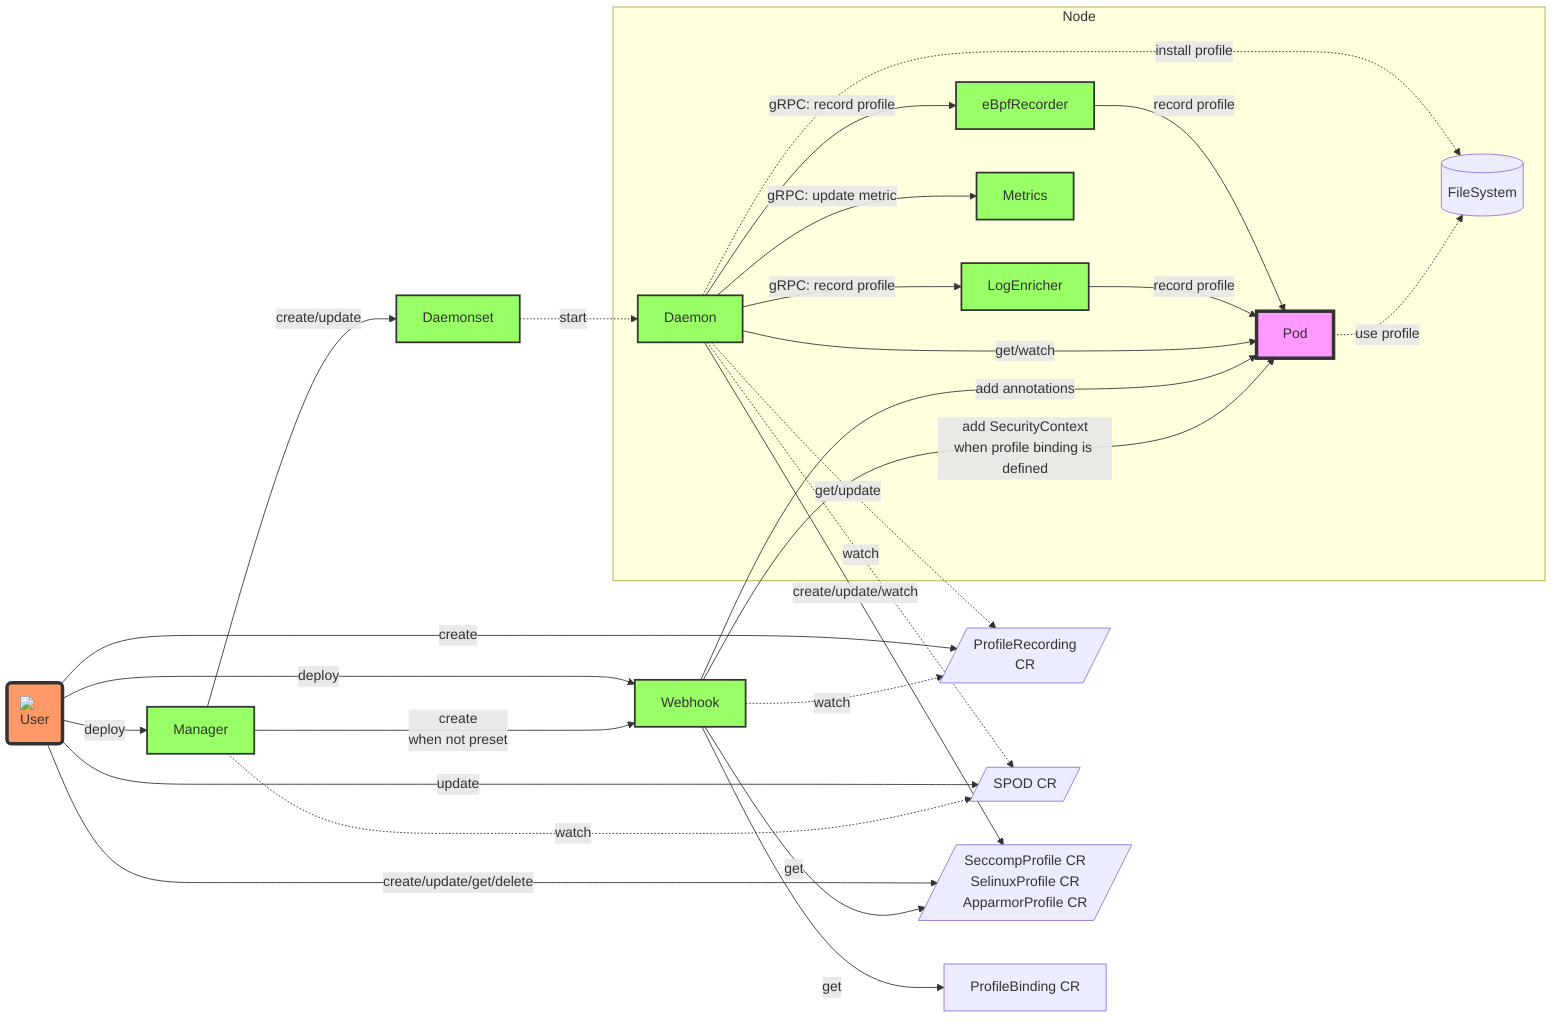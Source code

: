flowchart LR
    U("<img src='https://super.so/icon/dark/user.svg'; width='25'/>User")
    subgraph Node
        FS1[(FileSystem)]
        P1[Pod]
        D1[Daemon]
        R1[eBpfRecorder]
        E1[LogEnricher]
        M1[Metrics]

        D1 -.->|install profile|FS1
        P1 -.-> |use profile|FS1
        D1 --> |gRPC: record profile| R1
        D1 --> |gRPC: record profile| E1
        D1 --> |gRPC: update metric| M1
        R1 --> |record profile| P1
        E1 --> |record profile| P1
        D1 -->|get/watch| P1
    end
    
    Recording[/ProfileRecording<br> CR/]
    Config[/SPOD CR/]
    Profile[/SeccompProfile CR<br>SelinuxProfile CR <br> ApparmorProfile CR/]
    Binding[ProfileBinding CR]
    W[Webhook]
    M[Manager]
    D[Daemonset]

    U -->|deploy|M
    U -->|deploy|W
    U -->|update|Config
    U -->|create|Recording
    U -->|create/update/get/delete|Profile

    W -.->|watch| Recording
    W -->|add annotations| P1

    M -.->|watch|Config
    M -->|create/update|D
    M -->|create<br>when not preset|W

    D -.->|start|D1
    D1 -.->|watch|Config
    D1-.->|get/update|Recording
    D1 -->|create/update/watch|Profile

    W-->|get|Binding
    W-->|get|Profile
    W-->|add SecurityContext<br>when profile binding is defined|P1

  classDef green fill:#9f6,stroke:#333,stroke-width:2px;
  classDef orange fill:#f96,stroke:#333,stroke-width:4px;
  classDef purple fill:#f9f,stroke:#333,stroke-width:4px
  class W,M,D,D1,D2,R1,R2,E1,M1 green
  class U orange
  class P1,P2 purple